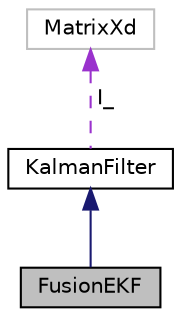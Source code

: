digraph "FusionEKF"
{
  edge [fontname="Helvetica",fontsize="10",labelfontname="Helvetica",labelfontsize="10"];
  node [fontname="Helvetica",fontsize="10",shape=record];
  Node1 [label="FusionEKF",height=0.2,width=0.4,color="black", fillcolor="grey75", style="filled", fontcolor="black"];
  Node2 -> Node1 [dir="back",color="midnightblue",fontsize="10",style="solid",fontname="Helvetica"];
  Node2 [label="KalmanFilter",height=0.2,width=0.4,color="black", fillcolor="white", style="filled",URL="$classKalmanFilter.html"];
  Node3 -> Node2 [dir="back",color="darkorchid3",fontsize="10",style="dashed",label=" I_" ,fontname="Helvetica"];
  Node3 [label="MatrixXd",height=0.2,width=0.4,color="grey75", fillcolor="white", style="filled"];
}

